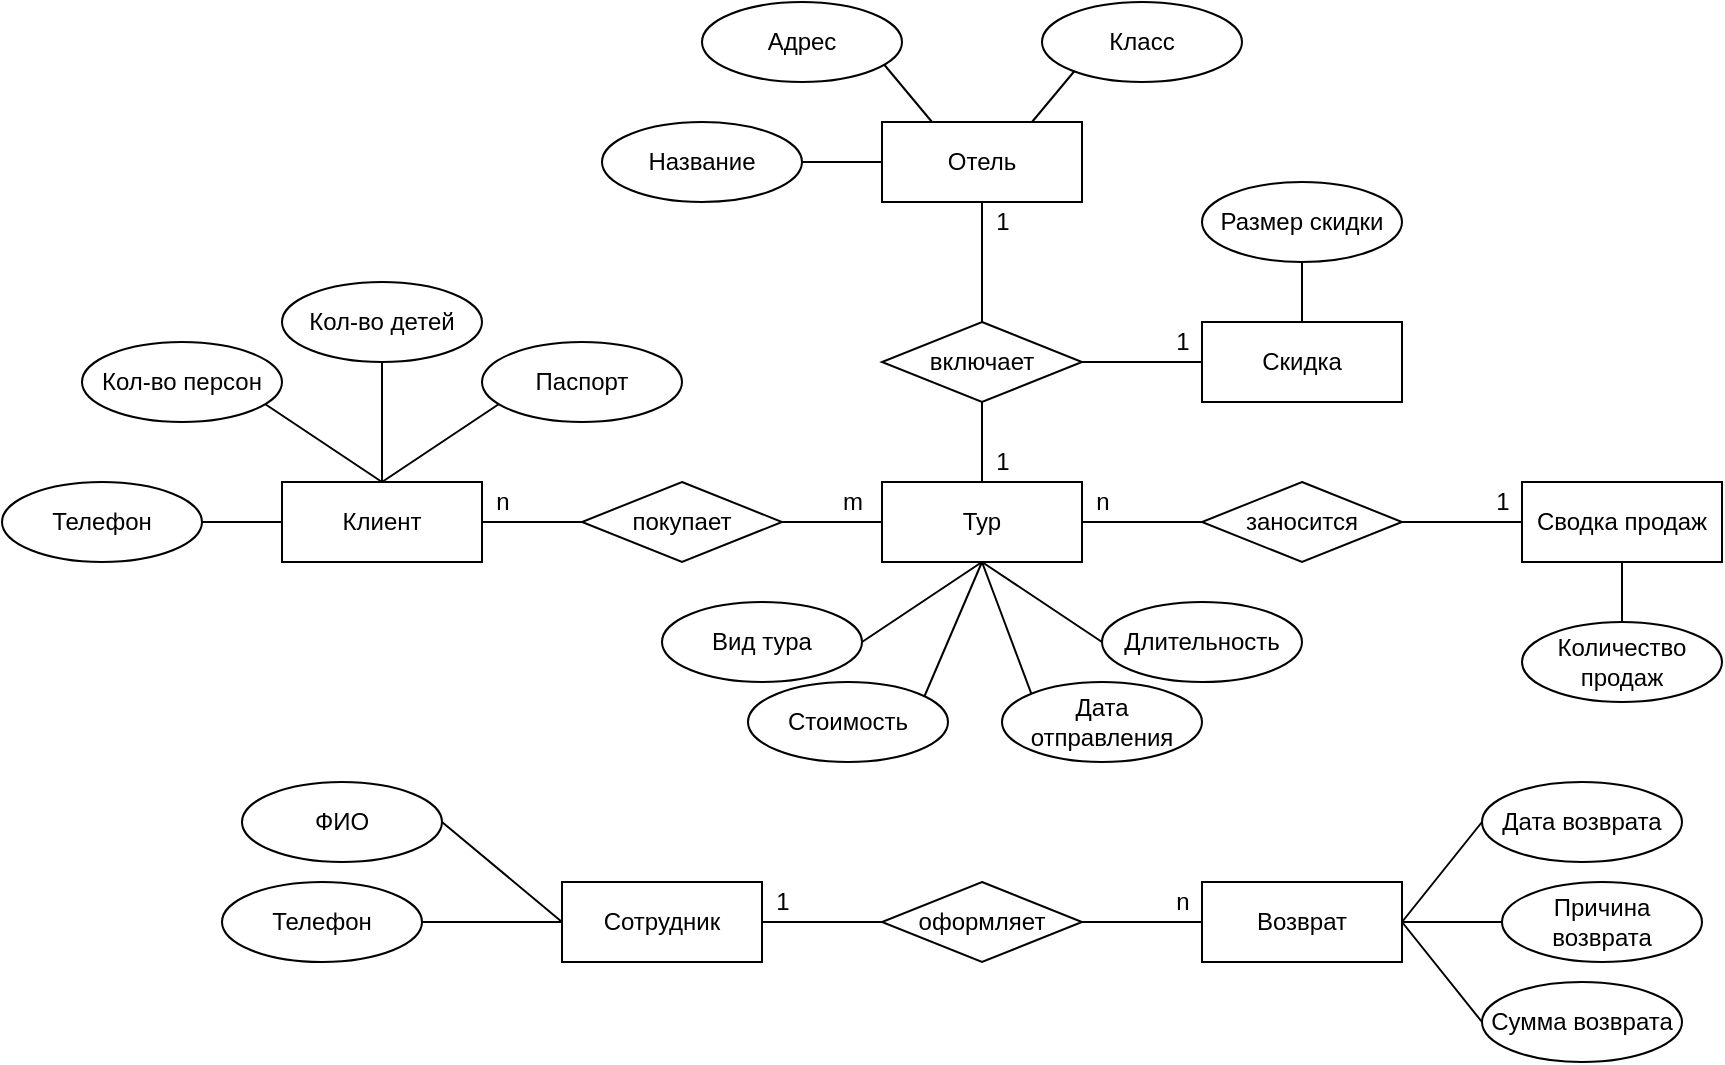 <mxfile version="12.3.9" pages="1"><diagram id="59cg0QgyNJxdnxQxVt-U" name="Page-1"><mxGraphModel dx="1851" dy="576" grid="1" gridSize="10" guides="1" tooltips="1" connect="1" arrows="1" fold="1" page="1" pageScale="1" pageWidth="827" pageHeight="1169" math="0" shadow="0"><root><mxCell id="0"/><mxCell id="1" parent="0"/><mxCell id="PgE2up1ooySoq9uqIxu7-2" value="Тур" style="rounded=0;whiteSpace=wrap;html=1;" vertex="1" parent="1"><mxGeometry x="380" y="240" width="100" height="40" as="geometry"/></mxCell><mxCell id="PgE2up1ooySoq9uqIxu7-4" value="Отель&lt;span style=&quot;color: rgba(0 , 0 , 0 , 0) ; font-family: monospace ; font-size: 0px ; white-space: nowrap&quot;&gt;%3CmxGraphModel%3E%3Croot%3E%3CmxCell%20id%3D%220%22%2F%3E%3CmxCell%20id%3D%221%22%20parent%3D%220%22%2F%3E%3CmxCell%20id%3D%222%22%20value%3D%22%D0%A2%D1%83%D1%80%22%20style%3D%22rounded%3D0%3BwhiteSpace%3Dwrap%3Bhtml%3D1%3B%22%20vertex%3D%221%22%20parent%3D%221%22%3E%3CmxGeometry%20x%3D%22200%22%20y%3D%2280%22%20width%3D%22100%22%20height%3D%2240%22%20as%3D%22geometry%22%2F%3E%3C%2FmxCell%3E%3C%2Froot%3E%3C%2FmxGraphModel%3E&lt;/span&gt;" style="rounded=0;whiteSpace=wrap;html=1;" vertex="1" parent="1"><mxGeometry x="380" y="60" width="100" height="40" as="geometry"/></mxCell><mxCell id="PgE2up1ooySoq9uqIxu7-5" value="Клиент" style="rounded=0;whiteSpace=wrap;html=1;" vertex="1" parent="1"><mxGeometry x="80" y="240" width="100" height="40" as="geometry"/></mxCell><mxCell id="PgE2up1ooySoq9uqIxu7-6" value="Сотрудник" style="rounded=0;whiteSpace=wrap;html=1;" vertex="1" parent="1"><mxGeometry x="220" y="440" width="100" height="40" as="geometry"/></mxCell><mxCell id="PgE2up1ooySoq9uqIxu7-7" value="Возврат" style="rounded=0;whiteSpace=wrap;html=1;" vertex="1" parent="1"><mxGeometry x="540" y="440" width="100" height="40" as="geometry"/></mxCell><mxCell id="PgE2up1ooySoq9uqIxu7-8" value="Скидка" style="rounded=0;whiteSpace=wrap;html=1;" vertex="1" parent="1"><mxGeometry x="540" y="160" width="100" height="40" as="geometry"/></mxCell><mxCell id="PgE2up1ooySoq9uqIxu7-9" value="Сводка продаж" style="rounded=0;whiteSpace=wrap;html=1;" vertex="1" parent="1"><mxGeometry x="700" y="240" width="100" height="40" as="geometry"/></mxCell><mxCell id="PgE2up1ooySoq9uqIxu7-10" value="покупает" style="rhombus;whiteSpace=wrap;html=1;" vertex="1" parent="1"><mxGeometry x="230" y="240" width="100" height="40" as="geometry"/></mxCell><mxCell id="PgE2up1ooySoq9uqIxu7-11" value="включает" style="rhombus;whiteSpace=wrap;html=1;" vertex="1" parent="1"><mxGeometry x="380" y="160" width="100" height="40" as="geometry"/></mxCell><mxCell id="PgE2up1ooySoq9uqIxu7-12" value="" style="endArrow=none;html=1;exitX=1;exitY=0.5;exitDx=0;exitDy=0;entryX=0;entryY=0.5;entryDx=0;entryDy=0;" edge="1" parent="1" source="PgE2up1ooySoq9uqIxu7-5" target="PgE2up1ooySoq9uqIxu7-10"><mxGeometry width="50" height="50" relative="1" as="geometry"><mxPoint x="230" y="370" as="sourcePoint"/><mxPoint x="280" y="320" as="targetPoint"/></mxGeometry></mxCell><mxCell id="PgE2up1ooySoq9uqIxu7-13" value="" style="endArrow=none;html=1;exitX=1;exitY=0.5;exitDx=0;exitDy=0;entryX=0;entryY=0.5;entryDx=0;entryDy=0;" edge="1" parent="1" source="PgE2up1ooySoq9uqIxu7-10" target="PgE2up1ooySoq9uqIxu7-2"><mxGeometry width="50" height="50" relative="1" as="geometry"><mxPoint x="310" y="360" as="sourcePoint"/><mxPoint x="360" y="310" as="targetPoint"/></mxGeometry></mxCell><mxCell id="PgE2up1ooySoq9uqIxu7-14" value="" style="endArrow=none;html=1;entryX=0.5;entryY=1;entryDx=0;entryDy=0;exitX=0.5;exitY=0;exitDx=0;exitDy=0;" edge="1" parent="1" source="PgE2up1ooySoq9uqIxu7-11" target="PgE2up1ooySoq9uqIxu7-4"><mxGeometry width="50" height="50" relative="1" as="geometry"><mxPoint x="420" y="170" as="sourcePoint"/><mxPoint x="470" y="120" as="targetPoint"/></mxGeometry></mxCell><mxCell id="PgE2up1ooySoq9uqIxu7-15" value="" style="endArrow=none;html=1;exitX=0.5;exitY=0;exitDx=0;exitDy=0;entryX=0.5;entryY=1;entryDx=0;entryDy=0;" edge="1" parent="1" source="PgE2up1ooySoq9uqIxu7-2" target="PgE2up1ooySoq9uqIxu7-11"><mxGeometry width="50" height="50" relative="1" as="geometry"><mxPoint x="580" y="310" as="sourcePoint"/><mxPoint x="630" y="260" as="targetPoint"/></mxGeometry></mxCell><mxCell id="PgE2up1ooySoq9uqIxu7-16" value="" style="endArrow=none;html=1;exitX=1;exitY=0.5;exitDx=0;exitDy=0;entryX=0;entryY=0.5;entryDx=0;entryDy=0;" edge="1" parent="1" source="PgE2up1ooySoq9uqIxu7-11" target="PgE2up1ooySoq9uqIxu7-8"><mxGeometry width="50" height="50" relative="1" as="geometry"><mxPoint x="520" y="280" as="sourcePoint"/><mxPoint x="570" y="230" as="targetPoint"/></mxGeometry></mxCell><mxCell id="PgE2up1ooySoq9uqIxu7-17" value="оформляет" style="rhombus;whiteSpace=wrap;html=1;" vertex="1" parent="1"><mxGeometry x="380" y="440" width="100" height="40" as="geometry"/></mxCell><mxCell id="PgE2up1ooySoq9uqIxu7-18" value="" style="endArrow=none;html=1;exitX=1;exitY=0.5;exitDx=0;exitDy=0;" edge="1" parent="1" source="PgE2up1ooySoq9uqIxu7-2"><mxGeometry width="50" height="50" relative="1" as="geometry"><mxPoint x="520" y="290" as="sourcePoint"/><mxPoint x="540" y="260" as="targetPoint"/></mxGeometry></mxCell><mxCell id="PgE2up1ooySoq9uqIxu7-19" value="заносится" style="rhombus;whiteSpace=wrap;html=1;" vertex="1" parent="1"><mxGeometry x="540" y="240" width="100" height="40" as="geometry"/></mxCell><mxCell id="PgE2up1ooySoq9uqIxu7-20" value="" style="endArrow=none;html=1;exitX=1;exitY=0.5;exitDx=0;exitDy=0;entryX=0;entryY=0.5;entryDx=0;entryDy=0;" edge="1" parent="1" source="PgE2up1ooySoq9uqIxu7-19" target="PgE2up1ooySoq9uqIxu7-9"><mxGeometry width="50" height="50" relative="1" as="geometry"><mxPoint x="640" y="340" as="sourcePoint"/><mxPoint x="690" y="290" as="targetPoint"/></mxGeometry></mxCell><mxCell id="PgE2up1ooySoq9uqIxu7-21" value="" style="endArrow=none;html=1;exitX=1;exitY=0.5;exitDx=0;exitDy=0;entryX=0;entryY=0.5;entryDx=0;entryDy=0;" edge="1" parent="1" source="PgE2up1ooySoq9uqIxu7-6" target="PgE2up1ooySoq9uqIxu7-17"><mxGeometry width="50" height="50" relative="1" as="geometry"><mxPoint x="320" y="530" as="sourcePoint"/><mxPoint x="370" y="480" as="targetPoint"/></mxGeometry></mxCell><mxCell id="PgE2up1ooySoq9uqIxu7-22" value="" style="endArrow=none;html=1;exitX=1;exitY=0.5;exitDx=0;exitDy=0;entryX=0;entryY=0.5;entryDx=0;entryDy=0;" edge="1" parent="1" source="PgE2up1ooySoq9uqIxu7-17" target="PgE2up1ooySoq9uqIxu7-7"><mxGeometry width="50" height="50" relative="1" as="geometry"><mxPoint x="450" y="540" as="sourcePoint"/><mxPoint x="500" y="490" as="targetPoint"/></mxGeometry></mxCell><mxCell id="PgE2up1ooySoq9uqIxu7-23" value="n" style="text;html=1;align=center;verticalAlign=middle;resizable=0;points=[];;autosize=1;" vertex="1" parent="1"><mxGeometry x="180" y="240" width="20" height="20" as="geometry"/></mxCell><mxCell id="PgE2up1ooySoq9uqIxu7-25" value="1" style="text;html=1;align=center;verticalAlign=middle;resizable=0;points=[];;autosize=1;" vertex="1" parent="1"><mxGeometry x="430" y="220" width="20" height="20" as="geometry"/></mxCell><mxCell id="PgE2up1ooySoq9uqIxu7-26" value="1" style="text;html=1;align=center;verticalAlign=middle;resizable=0;points=[];;autosize=1;" vertex="1" parent="1"><mxGeometry x="430" y="100" width="20" height="20" as="geometry"/></mxCell><mxCell id="PgE2up1ooySoq9uqIxu7-27" value="1" style="text;html=1;align=center;verticalAlign=middle;resizable=0;points=[];;autosize=1;" vertex="1" parent="1"><mxGeometry x="520" y="160" width="20" height="20" as="geometry"/></mxCell><mxCell id="PgE2up1ooySoq9uqIxu7-28" value="n" style="text;html=1;align=center;verticalAlign=middle;resizable=0;points=[];;autosize=1;" vertex="1" parent="1"><mxGeometry x="480" y="240" width="20" height="20" as="geometry"/></mxCell><mxCell id="PgE2up1ooySoq9uqIxu7-29" value="1" style="text;html=1;align=center;verticalAlign=middle;resizable=0;points=[];;autosize=1;" vertex="1" parent="1"><mxGeometry x="680" y="240" width="20" height="20" as="geometry"/></mxCell><mxCell id="PgE2up1ooySoq9uqIxu7-30" value="1" style="text;html=1;align=center;verticalAlign=middle;resizable=0;points=[];;autosize=1;" vertex="1" parent="1"><mxGeometry x="320" y="440" width="20" height="20" as="geometry"/></mxCell><mxCell id="PgE2up1ooySoq9uqIxu7-31" value="n" style="text;html=1;align=center;verticalAlign=middle;resizable=0;points=[];;autosize=1;" vertex="1" parent="1"><mxGeometry x="520" y="440" width="20" height="20" as="geometry"/></mxCell><mxCell id="PgE2up1ooySoq9uqIxu7-32" value="m" style="text;html=1;align=center;verticalAlign=middle;resizable=0;points=[];;autosize=1;" vertex="1" parent="1"><mxGeometry x="350" y="240" width="30" height="20" as="geometry"/></mxCell><mxCell id="PgE2up1ooySoq9uqIxu7-33" value="" style="endArrow=none;html=1;exitX=0.5;exitY=0;exitDx=0;exitDy=0;" edge="1" parent="1" source="PgE2up1ooySoq9uqIxu7-5"><mxGeometry width="50" height="50" relative="1" as="geometry"><mxPoint x="100" y="240" as="sourcePoint"/><mxPoint x="70" y="200" as="targetPoint"/></mxGeometry></mxCell><mxCell id="PgE2up1ooySoq9uqIxu7-34" value="" style="endArrow=none;html=1;" edge="1" parent="1"><mxGeometry width="50" height="50" relative="1" as="geometry"><mxPoint x="130" y="240" as="sourcePoint"/><mxPoint x="130" y="180" as="targetPoint"/></mxGeometry></mxCell><mxCell id="PgE2up1ooySoq9uqIxu7-35" value="" style="endArrow=none;html=1;exitX=0.5;exitY=0;exitDx=0;exitDy=0;" edge="1" parent="1" source="PgE2up1ooySoq9uqIxu7-5"><mxGeometry width="50" height="50" relative="1" as="geometry"><mxPoint x="160" y="240" as="sourcePoint"/><mxPoint x="190" y="200" as="targetPoint"/></mxGeometry></mxCell><mxCell id="PgE2up1ooySoq9uqIxu7-36" value="Кол-во детей" style="ellipse;whiteSpace=wrap;html=1;" vertex="1" parent="1"><mxGeometry x="80" y="140" width="100" height="40" as="geometry"/></mxCell><mxCell id="PgE2up1ooySoq9uqIxu7-37" value="Паспорт" style="ellipse;whiteSpace=wrap;html=1;" vertex="1" parent="1"><mxGeometry x="180" y="170" width="100" height="40" as="geometry"/></mxCell><mxCell id="PgE2up1ooySoq9uqIxu7-38" value="Кол-во персон" style="ellipse;whiteSpace=wrap;html=1;" vertex="1" parent="1"><mxGeometry x="-20" y="170" width="100" height="40" as="geometry"/></mxCell><mxCell id="PgE2up1ooySoq9uqIxu7-39" value="" style="endArrow=none;html=1;entryX=0;entryY=0.5;entryDx=0;entryDy=0;" edge="1" parent="1" target="PgE2up1ooySoq9uqIxu7-5"><mxGeometry width="50" height="50" relative="1" as="geometry"><mxPoint x="40" y="260" as="sourcePoint"/><mxPoint x="50" y="250" as="targetPoint"/></mxGeometry></mxCell><mxCell id="PgE2up1ooySoq9uqIxu7-40" value="Телефон" style="ellipse;whiteSpace=wrap;html=1;" vertex="1" parent="1"><mxGeometry x="-60" y="240" width="100" height="40" as="geometry"/></mxCell><mxCell id="PgE2up1ooySoq9uqIxu7-41" value="" style="endArrow=none;html=1;entryX=0.5;entryY=1;entryDx=0;entryDy=0;" edge="1" parent="1" target="PgE2up1ooySoq9uqIxu7-2"><mxGeometry width="50" height="50" relative="1" as="geometry"><mxPoint x="370" y="320" as="sourcePoint"/><mxPoint x="440" y="320" as="targetPoint"/></mxGeometry></mxCell><mxCell id="PgE2up1ooySoq9uqIxu7-42" value="" style="endArrow=none;html=1;entryX=0.5;entryY=1;entryDx=0;entryDy=0;" edge="1" parent="1" target="PgE2up1ooySoq9uqIxu7-2"><mxGeometry width="50" height="50" relative="1" as="geometry"><mxPoint x="490" y="320" as="sourcePoint"/><mxPoint x="520" y="320" as="targetPoint"/></mxGeometry></mxCell><mxCell id="PgE2up1ooySoq9uqIxu7-43" value="" style="endArrow=none;html=1;entryX=0.5;entryY=1;entryDx=0;entryDy=0;" edge="1" parent="1" target="PgE2up1ooySoq9uqIxu7-2"><mxGeometry width="50" height="50" relative="1" as="geometry"><mxPoint x="400" y="350" as="sourcePoint"/><mxPoint x="460" y="320" as="targetPoint"/></mxGeometry></mxCell><mxCell id="PgE2up1ooySoq9uqIxu7-44" value="Вид тура" style="ellipse;whiteSpace=wrap;html=1;" vertex="1" parent="1"><mxGeometry x="270" y="300" width="100" height="40" as="geometry"/></mxCell><mxCell id="PgE2up1ooySoq9uqIxu7-45" value="Стоимость" style="ellipse;whiteSpace=wrap;html=1;" vertex="1" parent="1"><mxGeometry x="313" y="340" width="100" height="40" as="geometry"/></mxCell><mxCell id="PgE2up1ooySoq9uqIxu7-46" value="Дата отправления" style="ellipse;whiteSpace=wrap;html=1;" vertex="1" parent="1"><mxGeometry x="440" y="340" width="100" height="40" as="geometry"/></mxCell><mxCell id="PgE2up1ooySoq9uqIxu7-47" value="Длительность" style="ellipse;whiteSpace=wrap;html=1;" vertex="1" parent="1"><mxGeometry x="490" y="300" width="100" height="40" as="geometry"/></mxCell><mxCell id="PgE2up1ooySoq9uqIxu7-48" value="" style="endArrow=none;html=1;entryX=0.5;entryY=1;entryDx=0;entryDy=0;exitX=0;exitY=0;exitDx=0;exitDy=0;" edge="1" parent="1" source="PgE2up1ooySoq9uqIxu7-46" target="PgE2up1ooySoq9uqIxu7-2"><mxGeometry width="50" height="50" relative="1" as="geometry"><mxPoint x="410" y="360" as="sourcePoint"/><mxPoint x="440" y="290" as="targetPoint"/></mxGeometry></mxCell><mxCell id="PgE2up1ooySoq9uqIxu7-49" value="" style="endArrow=none;html=1;entryX=0.5;entryY=1;entryDx=0;entryDy=0;" edge="1" parent="1" target="PgE2up1ooySoq9uqIxu7-9"><mxGeometry width="50" height="50" relative="1" as="geometry"><mxPoint x="750" y="310" as="sourcePoint"/><mxPoint x="760" y="310" as="targetPoint"/></mxGeometry></mxCell><mxCell id="PgE2up1ooySoq9uqIxu7-51" value="Количество продаж&lt;span style=&quot;color: rgba(0 , 0 , 0 , 0) ; font-family: monospace ; font-size: 0px ; white-space: nowrap&quot;&gt;%3CmxGraphModel%3E%3Croot%3E%3CmxCell%20id%3D%220%22%2F%3E%3CmxCell%20id%3D%221%22%20parent%3D%220%22%2F%3E%3CmxCell%20id%3D%222%22%20value%3D%22%D0%94%D0%BB%D0%B8%D1%82%D0%B5%D0%BB%D1%8C%D0%BD%D0%BE%D1%81%D1%82%D1%8C%22%20style%3D%22ellipse%3BwhiteSpace%3Dwrap%3Bhtml%3D1%3B%22%20vertex%3D%221%22%20parent%3D%221%22%3E%3CmxGeometry%20x%3D%22490%22%20y%3D%22300%22%20width%3D%22100%22%20height%3D%2240%22%20as%3D%22geometry%22%2F%3E%3C%2FmxCell%3E%3C%2Froot%3E%3C%2FmxGraphModel%3E&lt;/span&gt;" style="ellipse;whiteSpace=wrap;html=1;" vertex="1" parent="1"><mxGeometry x="700" y="310" width="100" height="40" as="geometry"/></mxCell><mxCell id="PgE2up1ooySoq9uqIxu7-52" value="Размер скидки" style="ellipse;whiteSpace=wrap;html=1;" vertex="1" parent="1"><mxGeometry x="540" y="90" width="100" height="40" as="geometry"/></mxCell><mxCell id="PgE2up1ooySoq9uqIxu7-53" value="" style="endArrow=none;html=1;exitX=0.5;exitY=0;exitDx=0;exitDy=0;entryX=0.5;entryY=1;entryDx=0;entryDy=0;" edge="1" parent="1" source="PgE2up1ooySoq9uqIxu7-8" target="PgE2up1ooySoq9uqIxu7-52"><mxGeometry width="50" height="50" relative="1" as="geometry"><mxPoint x="670" y="150" as="sourcePoint"/><mxPoint x="720" y="100" as="targetPoint"/></mxGeometry></mxCell><mxCell id="PgE2up1ooySoq9uqIxu7-54" value="" style="endArrow=none;html=1;exitX=0;exitY=0.5;exitDx=0;exitDy=0;" edge="1" parent="1" source="PgE2up1ooySoq9uqIxu7-4"><mxGeometry width="50" height="50" relative="1" as="geometry"><mxPoint x="320" y="110" as="sourcePoint"/><mxPoint x="340" y="80" as="targetPoint"/></mxGeometry></mxCell><mxCell id="PgE2up1ooySoq9uqIxu7-55" value="Название" style="ellipse;whiteSpace=wrap;html=1;" vertex="1" parent="1"><mxGeometry x="240" y="60" width="100" height="40" as="geometry"/></mxCell><mxCell id="PgE2up1ooySoq9uqIxu7-56" value="" style="endArrow=none;html=1;exitX=0.25;exitY=0;exitDx=0;exitDy=0;" edge="1" parent="1" source="PgE2up1ooySoq9uqIxu7-4"><mxGeometry width="50" height="50" relative="1" as="geometry"><mxPoint x="390" y="90" as="sourcePoint"/><mxPoint x="380" y="30" as="targetPoint"/></mxGeometry></mxCell><mxCell id="PgE2up1ooySoq9uqIxu7-58" value="Адрес" style="ellipse;whiteSpace=wrap;html=1;" vertex="1" parent="1"><mxGeometry x="290" width="100" height="40" as="geometry"/></mxCell><mxCell id="PgE2up1ooySoq9uqIxu7-59" value="" style="endArrow=none;html=1;entryX=0.75;entryY=0;entryDx=0;entryDy=0;" edge="1" parent="1" target="PgE2up1ooySoq9uqIxu7-4"><mxGeometry width="50" height="50" relative="1" as="geometry"><mxPoint x="480" y="30" as="sourcePoint"/><mxPoint x="350" y="90" as="targetPoint"/></mxGeometry></mxCell><mxCell id="PgE2up1ooySoq9uqIxu7-62" value="Класс" style="ellipse;whiteSpace=wrap;html=1;" vertex="1" parent="1"><mxGeometry x="460" width="100" height="40" as="geometry"/></mxCell><mxCell id="PgE2up1ooySoq9uqIxu7-64" value="" style="endArrow=none;html=1;entryX=0;entryY=0.5;entryDx=0;entryDy=0;" edge="1" parent="1" target="PgE2up1ooySoq9uqIxu7-6"><mxGeometry width="50" height="50" relative="1" as="geometry"><mxPoint x="160" y="410" as="sourcePoint"/><mxPoint x="140" y="410" as="targetPoint"/></mxGeometry></mxCell><mxCell id="PgE2up1ooySoq9uqIxu7-65" value="" style="endArrow=none;html=1;" edge="1" parent="1"><mxGeometry width="50" height="50" relative="1" as="geometry"><mxPoint x="150" y="460" as="sourcePoint"/><mxPoint x="220" y="460" as="targetPoint"/></mxGeometry></mxCell><mxCell id="PgE2up1ooySoq9uqIxu7-66" value="ФИО" style="ellipse;whiteSpace=wrap;html=1;" vertex="1" parent="1"><mxGeometry x="60" y="390" width="100" height="40" as="geometry"/></mxCell><mxCell id="PgE2up1ooySoq9uqIxu7-67" value="Телефон" style="ellipse;whiteSpace=wrap;html=1;" vertex="1" parent="1"><mxGeometry x="50" y="440" width="100" height="40" as="geometry"/></mxCell><mxCell id="PgE2up1ooySoq9uqIxu7-68" value="" style="endArrow=none;html=1;exitX=1;exitY=0.5;exitDx=0;exitDy=0;" edge="1" parent="1" source="PgE2up1ooySoq9uqIxu7-7"><mxGeometry width="50" height="50" relative="1" as="geometry"><mxPoint x="690" y="540" as="sourcePoint"/><mxPoint x="680" y="410" as="targetPoint"/></mxGeometry></mxCell><mxCell id="PgE2up1ooySoq9uqIxu7-69" value="" style="endArrow=none;html=1;exitX=1;exitY=0.5;exitDx=0;exitDy=0;" edge="1" parent="1" source="PgE2up1ooySoq9uqIxu7-7"><mxGeometry width="50" height="50" relative="1" as="geometry"><mxPoint x="710" y="500" as="sourcePoint"/><mxPoint x="690" y="460" as="targetPoint"/></mxGeometry></mxCell><mxCell id="PgE2up1ooySoq9uqIxu7-70" value="" style="endArrow=none;html=1;exitX=1;exitY=0.5;exitDx=0;exitDy=0;" edge="1" parent="1" source="PgE2up1ooySoq9uqIxu7-7"><mxGeometry width="50" height="50" relative="1" as="geometry"><mxPoint x="650" y="530" as="sourcePoint"/><mxPoint x="680" y="510" as="targetPoint"/></mxGeometry></mxCell><mxCell id="PgE2up1ooySoq9uqIxu7-72" value="Дата возврата" style="ellipse;whiteSpace=wrap;html=1;" vertex="1" parent="1"><mxGeometry x="680" y="390" width="100" height="40" as="geometry"/></mxCell><mxCell id="PgE2up1ooySoq9uqIxu7-73" value="Причина возврата" style="ellipse;whiteSpace=wrap;html=1;" vertex="1" parent="1"><mxGeometry x="690" y="440" width="100" height="40" as="geometry"/></mxCell><mxCell id="PgE2up1ooySoq9uqIxu7-74" value="Сумма возврата" style="ellipse;whiteSpace=wrap;html=1;" vertex="1" parent="1"><mxGeometry x="680" y="490" width="100" height="40" as="geometry"/></mxCell></root></mxGraphModel></diagram></mxfile>